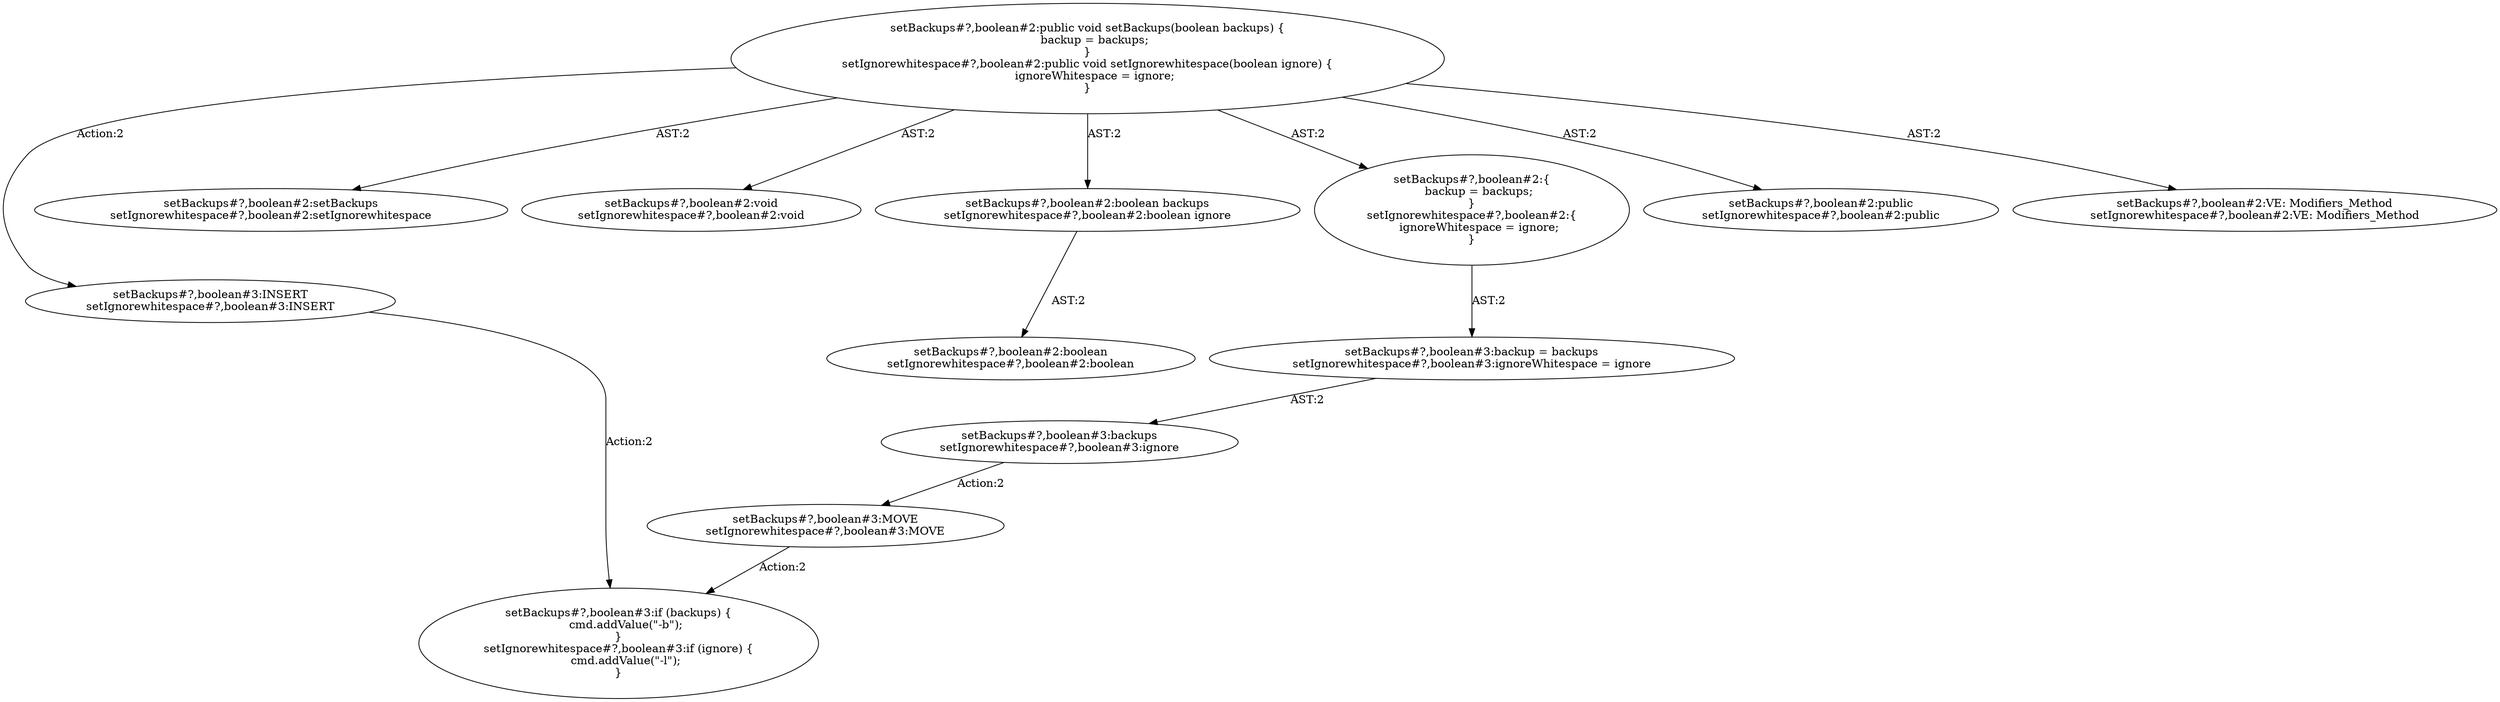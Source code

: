 digraph "Pattern" {
0 [label="setBackups#?,boolean#3:INSERT
setIgnorewhitespace#?,boolean#3:INSERT" shape=ellipse]
1 [label="setBackups#?,boolean#2:public void setBackups(boolean backups) \{
    backup = backups;
\}
setIgnorewhitespace#?,boolean#2:public void setIgnorewhitespace(boolean ignore) \{
    ignoreWhitespace = ignore;
\}" shape=ellipse]
2 [label="setBackups#?,boolean#2:setBackups
setIgnorewhitespace#?,boolean#2:setIgnorewhitespace" shape=ellipse]
3 [label="setBackups#?,boolean#2:void
setIgnorewhitespace#?,boolean#2:void" shape=ellipse]
4 [label="setBackups#?,boolean#2:boolean backups
setIgnorewhitespace#?,boolean#2:boolean ignore" shape=ellipse]
5 [label="setBackups#?,boolean#2:boolean
setIgnorewhitespace#?,boolean#2:boolean" shape=ellipse]
6 [label="setBackups#?,boolean#2:\{
    backup = backups;
\}
setIgnorewhitespace#?,boolean#2:\{
    ignoreWhitespace = ignore;
\}" shape=ellipse]
7 [label="setBackups#?,boolean#3:backup = backups
setIgnorewhitespace#?,boolean#3:ignoreWhitespace = ignore" shape=ellipse]
8 [label="setBackups#?,boolean#2:public
setIgnorewhitespace#?,boolean#2:public" shape=ellipse]
9 [label="setBackups#?,boolean#2:VE: Modifiers_Method
setIgnorewhitespace#?,boolean#2:VE: Modifiers_Method" shape=ellipse]
10 [label="setBackups#?,boolean#3:if (backups) \{
    cmd.addValue(\"-b\");
\}
setIgnorewhitespace#?,boolean#3:if (ignore) \{
    cmd.addValue(\"-l\");
\}" shape=ellipse]
11 [label="setBackups#?,boolean#3:MOVE
setIgnorewhitespace#?,boolean#3:MOVE" shape=ellipse]
12 [label="setBackups#?,boolean#3:backups
setIgnorewhitespace#?,boolean#3:ignore" shape=ellipse]
0 -> 10 [label="Action:2"];
1 -> 0 [label="Action:2"];
1 -> 2 [label="AST:2"];
1 -> 3 [label="AST:2"];
1 -> 4 [label="AST:2"];
1 -> 6 [label="AST:2"];
1 -> 8 [label="AST:2"];
1 -> 9 [label="AST:2"];
4 -> 5 [label="AST:2"];
6 -> 7 [label="AST:2"];
7 -> 12 [label="AST:2"];
11 -> 10 [label="Action:2"];
12 -> 11 [label="Action:2"];
}